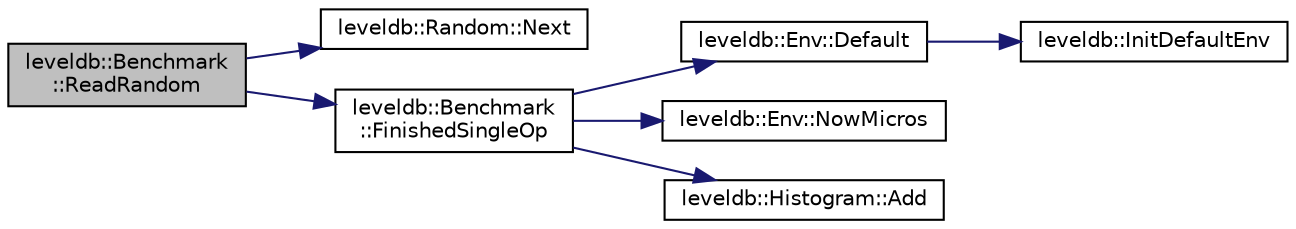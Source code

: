 digraph "leveldb::Benchmark::ReadRandom"
{
  edge [fontname="Helvetica",fontsize="10",labelfontname="Helvetica",labelfontsize="10"];
  node [fontname="Helvetica",fontsize="10",shape=record];
  rankdir="LR";
  Node1 [label="leveldb::Benchmark\l::ReadRandom",height=0.2,width=0.4,color="black", fillcolor="grey75", style="filled" fontcolor="black"];
  Node1 -> Node2 [color="midnightblue",fontsize="10",style="solid"];
  Node2 [label="leveldb::Random::Next",height=0.2,width=0.4,color="black", fillcolor="white", style="filled",URL="$classleveldb_1_1_random.html#a9e00ef1fcc82ed0ad16ba91b30ae8038"];
  Node1 -> Node3 [color="midnightblue",fontsize="10",style="solid"];
  Node3 [label="leveldb::Benchmark\l::FinishedSingleOp",height=0.2,width=0.4,color="black", fillcolor="white", style="filled",URL="$classleveldb_1_1_benchmark.html#acca3e72cfbf640d11acae8d58344ee48"];
  Node3 -> Node4 [color="midnightblue",fontsize="10",style="solid"];
  Node4 [label="leveldb::Env::Default",height=0.2,width=0.4,color="black", fillcolor="white", style="filled",URL="$classleveldb_1_1_env.html#ae15b67e650ff6790059745fd1b3bf3e7"];
  Node4 -> Node5 [color="midnightblue",fontsize="10",style="solid"];
  Node5 [label="leveldb::InitDefaultEnv",height=0.2,width=0.4,color="black", fillcolor="white", style="filled",URL="$namespaceleveldb.html#a14d29112491310d7a38d7b07fc5084f0"];
  Node3 -> Node6 [color="midnightblue",fontsize="10",style="solid"];
  Node6 [label="leveldb::Env::NowMicros",height=0.2,width=0.4,color="black", fillcolor="white", style="filled",URL="$classleveldb_1_1_env.html#a988062bcd558ac02c62522ac2c8aa39f"];
  Node3 -> Node7 [color="midnightblue",fontsize="10",style="solid"];
  Node7 [label="leveldb::Histogram::Add",height=0.2,width=0.4,color="black", fillcolor="white", style="filled",URL="$classleveldb_1_1_histogram.html#a7dd7147b7f6548f0bebde25ca40e4457"];
}
